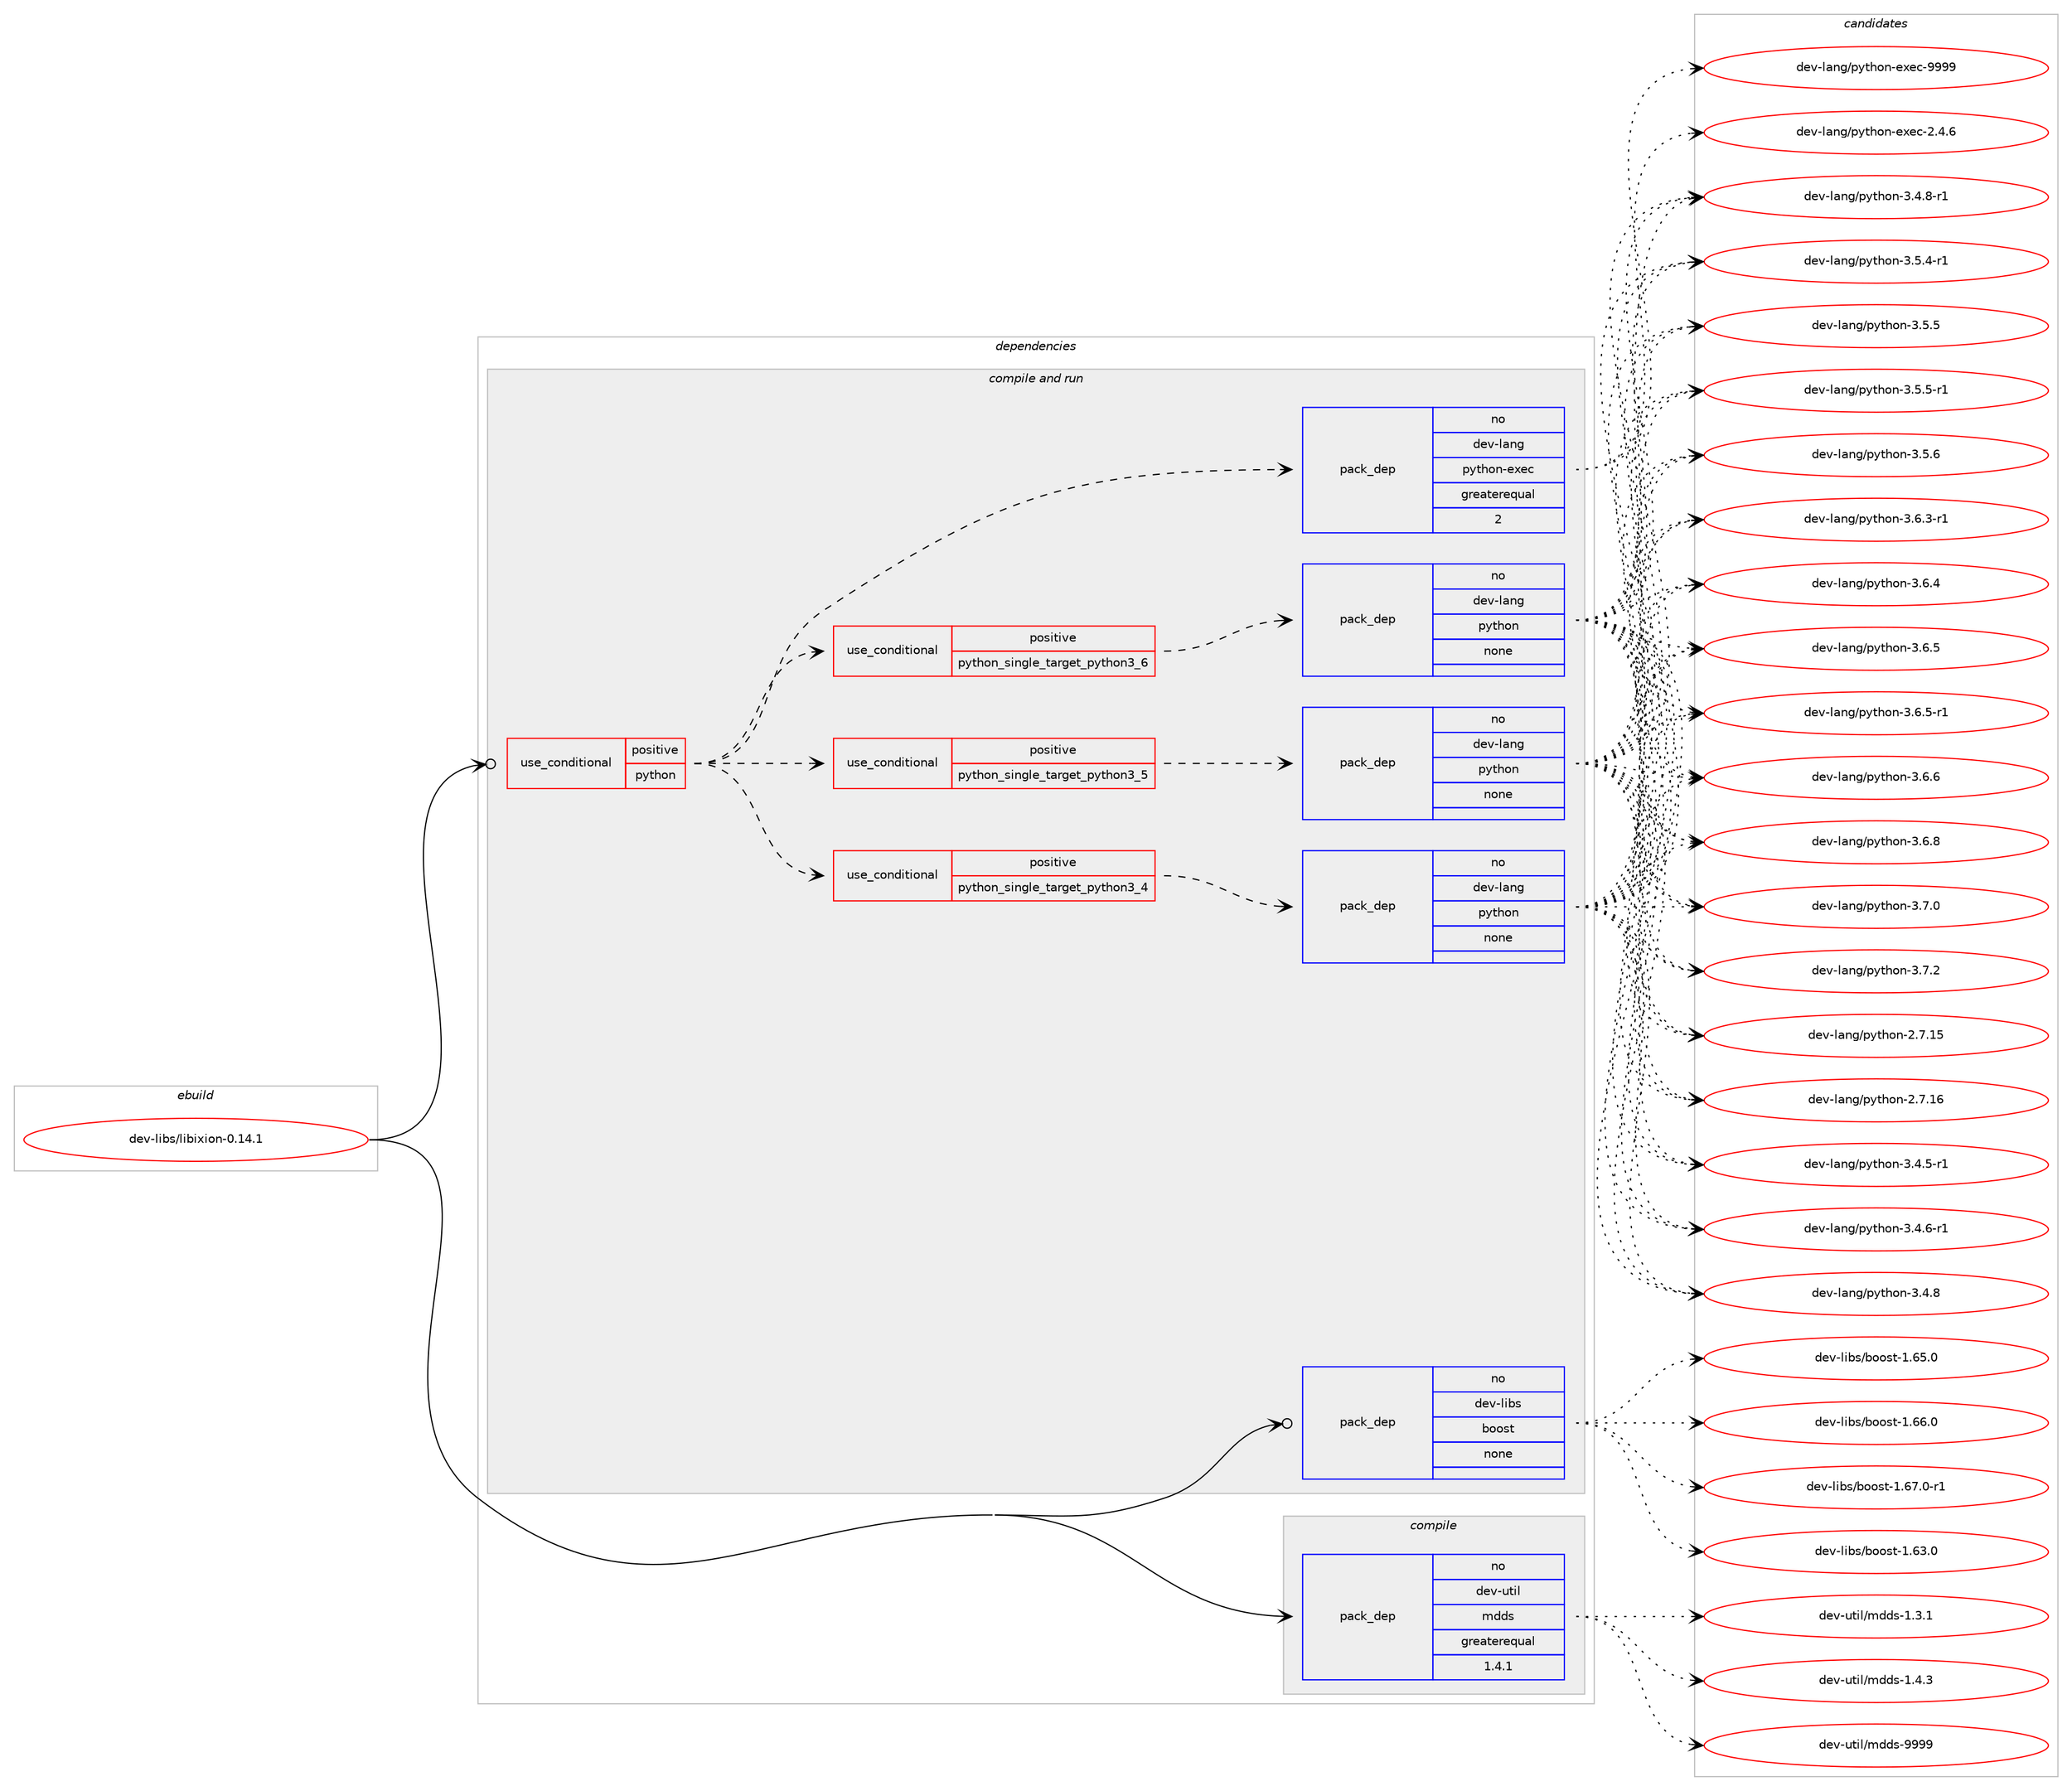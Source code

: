 digraph prolog {

# *************
# Graph options
# *************

newrank=true;
concentrate=true;
compound=true;
graph [rankdir=LR,fontname=Helvetica,fontsize=10,ranksep=1.5];#, ranksep=2.5, nodesep=0.2];
edge  [arrowhead=vee];
node  [fontname=Helvetica,fontsize=10];

# **********
# The ebuild
# **********

subgraph cluster_leftcol {
color=gray;
rank=same;
label=<<i>ebuild</i>>;
id [label="dev-libs/libixion-0.14.1", color=red, width=4, href="../dev-libs/libixion-0.14.1.svg"];
}

# ****************
# The dependencies
# ****************

subgraph cluster_midcol {
color=gray;
label=<<i>dependencies</i>>;
subgraph cluster_compile {
fillcolor="#eeeeee";
style=filled;
label=<<i>compile</i>>;
subgraph pack979643 {
dependency1368609 [label=<<TABLE BORDER="0" CELLBORDER="1" CELLSPACING="0" CELLPADDING="4" WIDTH="220"><TR><TD ROWSPAN="6" CELLPADDING="30">pack_dep</TD></TR><TR><TD WIDTH="110">no</TD></TR><TR><TD>dev-util</TD></TR><TR><TD>mdds</TD></TR><TR><TD>greaterequal</TD></TR><TR><TD>1.4.1</TD></TR></TABLE>>, shape=none, color=blue];
}
id:e -> dependency1368609:w [weight=20,style="solid",arrowhead="vee"];
}
subgraph cluster_compileandrun {
fillcolor="#eeeeee";
style=filled;
label=<<i>compile and run</i>>;
subgraph cond366119 {
dependency1368610 [label=<<TABLE BORDER="0" CELLBORDER="1" CELLSPACING="0" CELLPADDING="4"><TR><TD ROWSPAN="3" CELLPADDING="10">use_conditional</TD></TR><TR><TD>positive</TD></TR><TR><TD>python</TD></TR></TABLE>>, shape=none, color=red];
subgraph cond366120 {
dependency1368611 [label=<<TABLE BORDER="0" CELLBORDER="1" CELLSPACING="0" CELLPADDING="4"><TR><TD ROWSPAN="3" CELLPADDING="10">use_conditional</TD></TR><TR><TD>positive</TD></TR><TR><TD>python_single_target_python3_4</TD></TR></TABLE>>, shape=none, color=red];
subgraph pack979644 {
dependency1368612 [label=<<TABLE BORDER="0" CELLBORDER="1" CELLSPACING="0" CELLPADDING="4" WIDTH="220"><TR><TD ROWSPAN="6" CELLPADDING="30">pack_dep</TD></TR><TR><TD WIDTH="110">no</TD></TR><TR><TD>dev-lang</TD></TR><TR><TD>python</TD></TR><TR><TD>none</TD></TR><TR><TD></TD></TR></TABLE>>, shape=none, color=blue];
}
dependency1368611:e -> dependency1368612:w [weight=20,style="dashed",arrowhead="vee"];
}
dependency1368610:e -> dependency1368611:w [weight=20,style="dashed",arrowhead="vee"];
subgraph cond366121 {
dependency1368613 [label=<<TABLE BORDER="0" CELLBORDER="1" CELLSPACING="0" CELLPADDING="4"><TR><TD ROWSPAN="3" CELLPADDING="10">use_conditional</TD></TR><TR><TD>positive</TD></TR><TR><TD>python_single_target_python3_5</TD></TR></TABLE>>, shape=none, color=red];
subgraph pack979645 {
dependency1368614 [label=<<TABLE BORDER="0" CELLBORDER="1" CELLSPACING="0" CELLPADDING="4" WIDTH="220"><TR><TD ROWSPAN="6" CELLPADDING="30">pack_dep</TD></TR><TR><TD WIDTH="110">no</TD></TR><TR><TD>dev-lang</TD></TR><TR><TD>python</TD></TR><TR><TD>none</TD></TR><TR><TD></TD></TR></TABLE>>, shape=none, color=blue];
}
dependency1368613:e -> dependency1368614:w [weight=20,style="dashed",arrowhead="vee"];
}
dependency1368610:e -> dependency1368613:w [weight=20,style="dashed",arrowhead="vee"];
subgraph cond366122 {
dependency1368615 [label=<<TABLE BORDER="0" CELLBORDER="1" CELLSPACING="0" CELLPADDING="4"><TR><TD ROWSPAN="3" CELLPADDING="10">use_conditional</TD></TR><TR><TD>positive</TD></TR><TR><TD>python_single_target_python3_6</TD></TR></TABLE>>, shape=none, color=red];
subgraph pack979646 {
dependency1368616 [label=<<TABLE BORDER="0" CELLBORDER="1" CELLSPACING="0" CELLPADDING="4" WIDTH="220"><TR><TD ROWSPAN="6" CELLPADDING="30">pack_dep</TD></TR><TR><TD WIDTH="110">no</TD></TR><TR><TD>dev-lang</TD></TR><TR><TD>python</TD></TR><TR><TD>none</TD></TR><TR><TD></TD></TR></TABLE>>, shape=none, color=blue];
}
dependency1368615:e -> dependency1368616:w [weight=20,style="dashed",arrowhead="vee"];
}
dependency1368610:e -> dependency1368615:w [weight=20,style="dashed",arrowhead="vee"];
subgraph pack979647 {
dependency1368617 [label=<<TABLE BORDER="0" CELLBORDER="1" CELLSPACING="0" CELLPADDING="4" WIDTH="220"><TR><TD ROWSPAN="6" CELLPADDING="30">pack_dep</TD></TR><TR><TD WIDTH="110">no</TD></TR><TR><TD>dev-lang</TD></TR><TR><TD>python-exec</TD></TR><TR><TD>greaterequal</TD></TR><TR><TD>2</TD></TR></TABLE>>, shape=none, color=blue];
}
dependency1368610:e -> dependency1368617:w [weight=20,style="dashed",arrowhead="vee"];
}
id:e -> dependency1368610:w [weight=20,style="solid",arrowhead="odotvee"];
subgraph pack979648 {
dependency1368618 [label=<<TABLE BORDER="0" CELLBORDER="1" CELLSPACING="0" CELLPADDING="4" WIDTH="220"><TR><TD ROWSPAN="6" CELLPADDING="30">pack_dep</TD></TR><TR><TD WIDTH="110">no</TD></TR><TR><TD>dev-libs</TD></TR><TR><TD>boost</TD></TR><TR><TD>none</TD></TR><TR><TD></TD></TR></TABLE>>, shape=none, color=blue];
}
id:e -> dependency1368618:w [weight=20,style="solid",arrowhead="odotvee"];
}
subgraph cluster_run {
fillcolor="#eeeeee";
style=filled;
label=<<i>run</i>>;
}
}

# **************
# The candidates
# **************

subgraph cluster_choices {
rank=same;
color=gray;
label=<<i>candidates</i>>;

subgraph choice979643 {
color=black;
nodesep=1;
choice1001011184511711610510847109100100115454946514649 [label="dev-util/mdds-1.3.1", color=red, width=4,href="../dev-util/mdds-1.3.1.svg"];
choice1001011184511711610510847109100100115454946524651 [label="dev-util/mdds-1.4.3", color=red, width=4,href="../dev-util/mdds-1.4.3.svg"];
choice10010111845117116105108471091001001154557575757 [label="dev-util/mdds-9999", color=red, width=4,href="../dev-util/mdds-9999.svg"];
dependency1368609:e -> choice1001011184511711610510847109100100115454946514649:w [style=dotted,weight="100"];
dependency1368609:e -> choice1001011184511711610510847109100100115454946524651:w [style=dotted,weight="100"];
dependency1368609:e -> choice10010111845117116105108471091001001154557575757:w [style=dotted,weight="100"];
}
subgraph choice979644 {
color=black;
nodesep=1;
choice10010111845108971101034711212111610411111045504655464953 [label="dev-lang/python-2.7.15", color=red, width=4,href="../dev-lang/python-2.7.15.svg"];
choice10010111845108971101034711212111610411111045504655464954 [label="dev-lang/python-2.7.16", color=red, width=4,href="../dev-lang/python-2.7.16.svg"];
choice1001011184510897110103471121211161041111104551465246534511449 [label="dev-lang/python-3.4.5-r1", color=red, width=4,href="../dev-lang/python-3.4.5-r1.svg"];
choice1001011184510897110103471121211161041111104551465246544511449 [label="dev-lang/python-3.4.6-r1", color=red, width=4,href="../dev-lang/python-3.4.6-r1.svg"];
choice100101118451089711010347112121116104111110455146524656 [label="dev-lang/python-3.4.8", color=red, width=4,href="../dev-lang/python-3.4.8.svg"];
choice1001011184510897110103471121211161041111104551465246564511449 [label="dev-lang/python-3.4.8-r1", color=red, width=4,href="../dev-lang/python-3.4.8-r1.svg"];
choice1001011184510897110103471121211161041111104551465346524511449 [label="dev-lang/python-3.5.4-r1", color=red, width=4,href="../dev-lang/python-3.5.4-r1.svg"];
choice100101118451089711010347112121116104111110455146534653 [label="dev-lang/python-3.5.5", color=red, width=4,href="../dev-lang/python-3.5.5.svg"];
choice1001011184510897110103471121211161041111104551465346534511449 [label="dev-lang/python-3.5.5-r1", color=red, width=4,href="../dev-lang/python-3.5.5-r1.svg"];
choice100101118451089711010347112121116104111110455146534654 [label="dev-lang/python-3.5.6", color=red, width=4,href="../dev-lang/python-3.5.6.svg"];
choice1001011184510897110103471121211161041111104551465446514511449 [label="dev-lang/python-3.6.3-r1", color=red, width=4,href="../dev-lang/python-3.6.3-r1.svg"];
choice100101118451089711010347112121116104111110455146544652 [label="dev-lang/python-3.6.4", color=red, width=4,href="../dev-lang/python-3.6.4.svg"];
choice100101118451089711010347112121116104111110455146544653 [label="dev-lang/python-3.6.5", color=red, width=4,href="../dev-lang/python-3.6.5.svg"];
choice1001011184510897110103471121211161041111104551465446534511449 [label="dev-lang/python-3.6.5-r1", color=red, width=4,href="../dev-lang/python-3.6.5-r1.svg"];
choice100101118451089711010347112121116104111110455146544654 [label="dev-lang/python-3.6.6", color=red, width=4,href="../dev-lang/python-3.6.6.svg"];
choice100101118451089711010347112121116104111110455146544656 [label="dev-lang/python-3.6.8", color=red, width=4,href="../dev-lang/python-3.6.8.svg"];
choice100101118451089711010347112121116104111110455146554648 [label="dev-lang/python-3.7.0", color=red, width=4,href="../dev-lang/python-3.7.0.svg"];
choice100101118451089711010347112121116104111110455146554650 [label="dev-lang/python-3.7.2", color=red, width=4,href="../dev-lang/python-3.7.2.svg"];
dependency1368612:e -> choice10010111845108971101034711212111610411111045504655464953:w [style=dotted,weight="100"];
dependency1368612:e -> choice10010111845108971101034711212111610411111045504655464954:w [style=dotted,weight="100"];
dependency1368612:e -> choice1001011184510897110103471121211161041111104551465246534511449:w [style=dotted,weight="100"];
dependency1368612:e -> choice1001011184510897110103471121211161041111104551465246544511449:w [style=dotted,weight="100"];
dependency1368612:e -> choice100101118451089711010347112121116104111110455146524656:w [style=dotted,weight="100"];
dependency1368612:e -> choice1001011184510897110103471121211161041111104551465246564511449:w [style=dotted,weight="100"];
dependency1368612:e -> choice1001011184510897110103471121211161041111104551465346524511449:w [style=dotted,weight="100"];
dependency1368612:e -> choice100101118451089711010347112121116104111110455146534653:w [style=dotted,weight="100"];
dependency1368612:e -> choice1001011184510897110103471121211161041111104551465346534511449:w [style=dotted,weight="100"];
dependency1368612:e -> choice100101118451089711010347112121116104111110455146534654:w [style=dotted,weight="100"];
dependency1368612:e -> choice1001011184510897110103471121211161041111104551465446514511449:w [style=dotted,weight="100"];
dependency1368612:e -> choice100101118451089711010347112121116104111110455146544652:w [style=dotted,weight="100"];
dependency1368612:e -> choice100101118451089711010347112121116104111110455146544653:w [style=dotted,weight="100"];
dependency1368612:e -> choice1001011184510897110103471121211161041111104551465446534511449:w [style=dotted,weight="100"];
dependency1368612:e -> choice100101118451089711010347112121116104111110455146544654:w [style=dotted,weight="100"];
dependency1368612:e -> choice100101118451089711010347112121116104111110455146544656:w [style=dotted,weight="100"];
dependency1368612:e -> choice100101118451089711010347112121116104111110455146554648:w [style=dotted,weight="100"];
dependency1368612:e -> choice100101118451089711010347112121116104111110455146554650:w [style=dotted,weight="100"];
}
subgraph choice979645 {
color=black;
nodesep=1;
choice10010111845108971101034711212111610411111045504655464953 [label="dev-lang/python-2.7.15", color=red, width=4,href="../dev-lang/python-2.7.15.svg"];
choice10010111845108971101034711212111610411111045504655464954 [label="dev-lang/python-2.7.16", color=red, width=4,href="../dev-lang/python-2.7.16.svg"];
choice1001011184510897110103471121211161041111104551465246534511449 [label="dev-lang/python-3.4.5-r1", color=red, width=4,href="../dev-lang/python-3.4.5-r1.svg"];
choice1001011184510897110103471121211161041111104551465246544511449 [label="dev-lang/python-3.4.6-r1", color=red, width=4,href="../dev-lang/python-3.4.6-r1.svg"];
choice100101118451089711010347112121116104111110455146524656 [label="dev-lang/python-3.4.8", color=red, width=4,href="../dev-lang/python-3.4.8.svg"];
choice1001011184510897110103471121211161041111104551465246564511449 [label="dev-lang/python-3.4.8-r1", color=red, width=4,href="../dev-lang/python-3.4.8-r1.svg"];
choice1001011184510897110103471121211161041111104551465346524511449 [label="dev-lang/python-3.5.4-r1", color=red, width=4,href="../dev-lang/python-3.5.4-r1.svg"];
choice100101118451089711010347112121116104111110455146534653 [label="dev-lang/python-3.5.5", color=red, width=4,href="../dev-lang/python-3.5.5.svg"];
choice1001011184510897110103471121211161041111104551465346534511449 [label="dev-lang/python-3.5.5-r1", color=red, width=4,href="../dev-lang/python-3.5.5-r1.svg"];
choice100101118451089711010347112121116104111110455146534654 [label="dev-lang/python-3.5.6", color=red, width=4,href="../dev-lang/python-3.5.6.svg"];
choice1001011184510897110103471121211161041111104551465446514511449 [label="dev-lang/python-3.6.3-r1", color=red, width=4,href="../dev-lang/python-3.6.3-r1.svg"];
choice100101118451089711010347112121116104111110455146544652 [label="dev-lang/python-3.6.4", color=red, width=4,href="../dev-lang/python-3.6.4.svg"];
choice100101118451089711010347112121116104111110455146544653 [label="dev-lang/python-3.6.5", color=red, width=4,href="../dev-lang/python-3.6.5.svg"];
choice1001011184510897110103471121211161041111104551465446534511449 [label="dev-lang/python-3.6.5-r1", color=red, width=4,href="../dev-lang/python-3.6.5-r1.svg"];
choice100101118451089711010347112121116104111110455146544654 [label="dev-lang/python-3.6.6", color=red, width=4,href="../dev-lang/python-3.6.6.svg"];
choice100101118451089711010347112121116104111110455146544656 [label="dev-lang/python-3.6.8", color=red, width=4,href="../dev-lang/python-3.6.8.svg"];
choice100101118451089711010347112121116104111110455146554648 [label="dev-lang/python-3.7.0", color=red, width=4,href="../dev-lang/python-3.7.0.svg"];
choice100101118451089711010347112121116104111110455146554650 [label="dev-lang/python-3.7.2", color=red, width=4,href="../dev-lang/python-3.7.2.svg"];
dependency1368614:e -> choice10010111845108971101034711212111610411111045504655464953:w [style=dotted,weight="100"];
dependency1368614:e -> choice10010111845108971101034711212111610411111045504655464954:w [style=dotted,weight="100"];
dependency1368614:e -> choice1001011184510897110103471121211161041111104551465246534511449:w [style=dotted,weight="100"];
dependency1368614:e -> choice1001011184510897110103471121211161041111104551465246544511449:w [style=dotted,weight="100"];
dependency1368614:e -> choice100101118451089711010347112121116104111110455146524656:w [style=dotted,weight="100"];
dependency1368614:e -> choice1001011184510897110103471121211161041111104551465246564511449:w [style=dotted,weight="100"];
dependency1368614:e -> choice1001011184510897110103471121211161041111104551465346524511449:w [style=dotted,weight="100"];
dependency1368614:e -> choice100101118451089711010347112121116104111110455146534653:w [style=dotted,weight="100"];
dependency1368614:e -> choice1001011184510897110103471121211161041111104551465346534511449:w [style=dotted,weight="100"];
dependency1368614:e -> choice100101118451089711010347112121116104111110455146534654:w [style=dotted,weight="100"];
dependency1368614:e -> choice1001011184510897110103471121211161041111104551465446514511449:w [style=dotted,weight="100"];
dependency1368614:e -> choice100101118451089711010347112121116104111110455146544652:w [style=dotted,weight="100"];
dependency1368614:e -> choice100101118451089711010347112121116104111110455146544653:w [style=dotted,weight="100"];
dependency1368614:e -> choice1001011184510897110103471121211161041111104551465446534511449:w [style=dotted,weight="100"];
dependency1368614:e -> choice100101118451089711010347112121116104111110455146544654:w [style=dotted,weight="100"];
dependency1368614:e -> choice100101118451089711010347112121116104111110455146544656:w [style=dotted,weight="100"];
dependency1368614:e -> choice100101118451089711010347112121116104111110455146554648:w [style=dotted,weight="100"];
dependency1368614:e -> choice100101118451089711010347112121116104111110455146554650:w [style=dotted,weight="100"];
}
subgraph choice979646 {
color=black;
nodesep=1;
choice10010111845108971101034711212111610411111045504655464953 [label="dev-lang/python-2.7.15", color=red, width=4,href="../dev-lang/python-2.7.15.svg"];
choice10010111845108971101034711212111610411111045504655464954 [label="dev-lang/python-2.7.16", color=red, width=4,href="../dev-lang/python-2.7.16.svg"];
choice1001011184510897110103471121211161041111104551465246534511449 [label="dev-lang/python-3.4.5-r1", color=red, width=4,href="../dev-lang/python-3.4.5-r1.svg"];
choice1001011184510897110103471121211161041111104551465246544511449 [label="dev-lang/python-3.4.6-r1", color=red, width=4,href="../dev-lang/python-3.4.6-r1.svg"];
choice100101118451089711010347112121116104111110455146524656 [label="dev-lang/python-3.4.8", color=red, width=4,href="../dev-lang/python-3.4.8.svg"];
choice1001011184510897110103471121211161041111104551465246564511449 [label="dev-lang/python-3.4.8-r1", color=red, width=4,href="../dev-lang/python-3.4.8-r1.svg"];
choice1001011184510897110103471121211161041111104551465346524511449 [label="dev-lang/python-3.5.4-r1", color=red, width=4,href="../dev-lang/python-3.5.4-r1.svg"];
choice100101118451089711010347112121116104111110455146534653 [label="dev-lang/python-3.5.5", color=red, width=4,href="../dev-lang/python-3.5.5.svg"];
choice1001011184510897110103471121211161041111104551465346534511449 [label="dev-lang/python-3.5.5-r1", color=red, width=4,href="../dev-lang/python-3.5.5-r1.svg"];
choice100101118451089711010347112121116104111110455146534654 [label="dev-lang/python-3.5.6", color=red, width=4,href="../dev-lang/python-3.5.6.svg"];
choice1001011184510897110103471121211161041111104551465446514511449 [label="dev-lang/python-3.6.3-r1", color=red, width=4,href="../dev-lang/python-3.6.3-r1.svg"];
choice100101118451089711010347112121116104111110455146544652 [label="dev-lang/python-3.6.4", color=red, width=4,href="../dev-lang/python-3.6.4.svg"];
choice100101118451089711010347112121116104111110455146544653 [label="dev-lang/python-3.6.5", color=red, width=4,href="../dev-lang/python-3.6.5.svg"];
choice1001011184510897110103471121211161041111104551465446534511449 [label="dev-lang/python-3.6.5-r1", color=red, width=4,href="../dev-lang/python-3.6.5-r1.svg"];
choice100101118451089711010347112121116104111110455146544654 [label="dev-lang/python-3.6.6", color=red, width=4,href="../dev-lang/python-3.6.6.svg"];
choice100101118451089711010347112121116104111110455146544656 [label="dev-lang/python-3.6.8", color=red, width=4,href="../dev-lang/python-3.6.8.svg"];
choice100101118451089711010347112121116104111110455146554648 [label="dev-lang/python-3.7.0", color=red, width=4,href="../dev-lang/python-3.7.0.svg"];
choice100101118451089711010347112121116104111110455146554650 [label="dev-lang/python-3.7.2", color=red, width=4,href="../dev-lang/python-3.7.2.svg"];
dependency1368616:e -> choice10010111845108971101034711212111610411111045504655464953:w [style=dotted,weight="100"];
dependency1368616:e -> choice10010111845108971101034711212111610411111045504655464954:w [style=dotted,weight="100"];
dependency1368616:e -> choice1001011184510897110103471121211161041111104551465246534511449:w [style=dotted,weight="100"];
dependency1368616:e -> choice1001011184510897110103471121211161041111104551465246544511449:w [style=dotted,weight="100"];
dependency1368616:e -> choice100101118451089711010347112121116104111110455146524656:w [style=dotted,weight="100"];
dependency1368616:e -> choice1001011184510897110103471121211161041111104551465246564511449:w [style=dotted,weight="100"];
dependency1368616:e -> choice1001011184510897110103471121211161041111104551465346524511449:w [style=dotted,weight="100"];
dependency1368616:e -> choice100101118451089711010347112121116104111110455146534653:w [style=dotted,weight="100"];
dependency1368616:e -> choice1001011184510897110103471121211161041111104551465346534511449:w [style=dotted,weight="100"];
dependency1368616:e -> choice100101118451089711010347112121116104111110455146534654:w [style=dotted,weight="100"];
dependency1368616:e -> choice1001011184510897110103471121211161041111104551465446514511449:w [style=dotted,weight="100"];
dependency1368616:e -> choice100101118451089711010347112121116104111110455146544652:w [style=dotted,weight="100"];
dependency1368616:e -> choice100101118451089711010347112121116104111110455146544653:w [style=dotted,weight="100"];
dependency1368616:e -> choice1001011184510897110103471121211161041111104551465446534511449:w [style=dotted,weight="100"];
dependency1368616:e -> choice100101118451089711010347112121116104111110455146544654:w [style=dotted,weight="100"];
dependency1368616:e -> choice100101118451089711010347112121116104111110455146544656:w [style=dotted,weight="100"];
dependency1368616:e -> choice100101118451089711010347112121116104111110455146554648:w [style=dotted,weight="100"];
dependency1368616:e -> choice100101118451089711010347112121116104111110455146554650:w [style=dotted,weight="100"];
}
subgraph choice979647 {
color=black;
nodesep=1;
choice1001011184510897110103471121211161041111104510112010199455046524654 [label="dev-lang/python-exec-2.4.6", color=red, width=4,href="../dev-lang/python-exec-2.4.6.svg"];
choice10010111845108971101034711212111610411111045101120101994557575757 [label="dev-lang/python-exec-9999", color=red, width=4,href="../dev-lang/python-exec-9999.svg"];
dependency1368617:e -> choice1001011184510897110103471121211161041111104510112010199455046524654:w [style=dotted,weight="100"];
dependency1368617:e -> choice10010111845108971101034711212111610411111045101120101994557575757:w [style=dotted,weight="100"];
}
subgraph choice979648 {
color=black;
nodesep=1;
choice1001011184510810598115479811111111511645494654514648 [label="dev-libs/boost-1.63.0", color=red, width=4,href="../dev-libs/boost-1.63.0.svg"];
choice1001011184510810598115479811111111511645494654534648 [label="dev-libs/boost-1.65.0", color=red, width=4,href="../dev-libs/boost-1.65.0.svg"];
choice1001011184510810598115479811111111511645494654544648 [label="dev-libs/boost-1.66.0", color=red, width=4,href="../dev-libs/boost-1.66.0.svg"];
choice10010111845108105981154798111111115116454946545546484511449 [label="dev-libs/boost-1.67.0-r1", color=red, width=4,href="../dev-libs/boost-1.67.0-r1.svg"];
dependency1368618:e -> choice1001011184510810598115479811111111511645494654514648:w [style=dotted,weight="100"];
dependency1368618:e -> choice1001011184510810598115479811111111511645494654534648:w [style=dotted,weight="100"];
dependency1368618:e -> choice1001011184510810598115479811111111511645494654544648:w [style=dotted,weight="100"];
dependency1368618:e -> choice10010111845108105981154798111111115116454946545546484511449:w [style=dotted,weight="100"];
}
}

}

